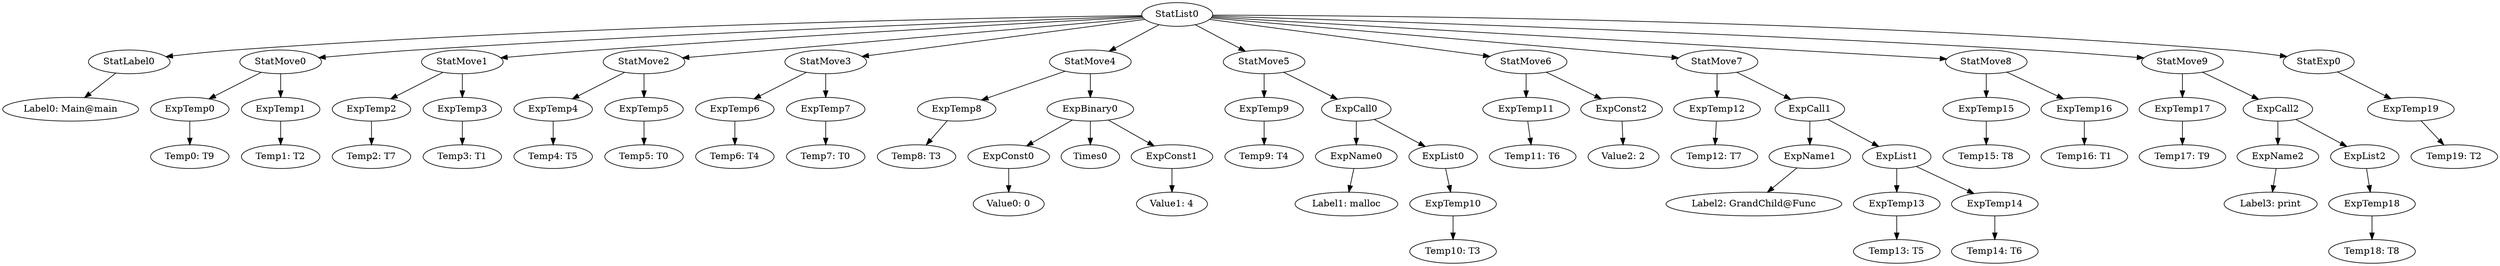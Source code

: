 digraph {
	ordering = out;
	StatExp0 -> ExpTemp19;
	ExpTemp19 -> "Temp19: T2";
	ExpList2 -> ExpTemp18;
	StatMove9 -> ExpTemp17;
	StatMove9 -> ExpCall2;
	StatMove8 -> ExpTemp15;
	StatMove8 -> ExpTemp16;
	ExpTemp16 -> "Temp16: T1";
	ExpTemp13 -> "Temp13: T5";
	ExpCall1 -> ExpName1;
	ExpCall1 -> ExpList1;
	ExpName1 -> "Label2: GrandChild@Func";
	ExpCall2 -> ExpName2;
	ExpCall2 -> ExpList2;
	ExpConst2 -> "Value2: 2";
	StatMove6 -> ExpTemp11;
	StatMove6 -> ExpConst2;
	ExpTemp15 -> "Temp15: T8";
	ExpList0 -> ExpTemp10;
	ExpTemp17 -> "Temp17: T9";
	ExpCall0 -> ExpName0;
	ExpCall0 -> ExpList0;
	StatMove2 -> ExpTemp4;
	StatMove2 -> ExpTemp5;
	ExpTemp10 -> "Temp10: T3";
	ExpTemp2 -> "Temp2: T7";
	ExpTemp3 -> "Temp3: T1";
	StatLabel0 -> "Label0: Main@main";
	StatList0 -> StatLabel0;
	StatList0 -> StatMove0;
	StatList0 -> StatMove1;
	StatList0 -> StatMove2;
	StatList0 -> StatMove3;
	StatList0 -> StatMove4;
	StatList0 -> StatMove5;
	StatList0 -> StatMove6;
	StatList0 -> StatMove7;
	StatList0 -> StatMove8;
	StatList0 -> StatMove9;
	StatList0 -> StatExp0;
	ExpTemp0 -> "Temp0: T9";
	StatMove0 -> ExpTemp0;
	StatMove0 -> ExpTemp1;
	ExpName2 -> "Label3: print";
	ExpTemp14 -> "Temp14: T6";
	ExpTemp1 -> "Temp1: T2";
	ExpTemp5 -> "Temp5: T0";
	ExpTemp6 -> "Temp6: T4";
	ExpTemp11 -> "Temp11: T6";
	StatMove3 -> ExpTemp6;
	StatMove3 -> ExpTemp7;
	ExpTemp4 -> "Temp4: T5";
	ExpTemp7 -> "Temp7: T0";
	ExpName0 -> "Label1: malloc";
	StatMove1 -> ExpTemp2;
	StatMove1 -> ExpTemp3;
	ExpTemp8 -> "Temp8: T3";
	ExpList1 -> ExpTemp13;
	ExpList1 -> ExpTemp14;
	StatMove7 -> ExpTemp12;
	StatMove7 -> ExpCall1;
	StatMove4 -> ExpTemp8;
	StatMove4 -> ExpBinary0;
	ExpConst1 -> "Value1: 4";
	StatMove5 -> ExpTemp9;
	StatMove5 -> ExpCall0;
	ExpTemp18 -> "Temp18: T8";
	ExpConst0 -> "Value0: 0";
	ExpTemp12 -> "Temp12: T7";
	ExpBinary0 -> ExpConst0;
	ExpBinary0 -> Times0;
	ExpBinary0 -> ExpConst1;
	ExpTemp9 -> "Temp9: T4";
}

